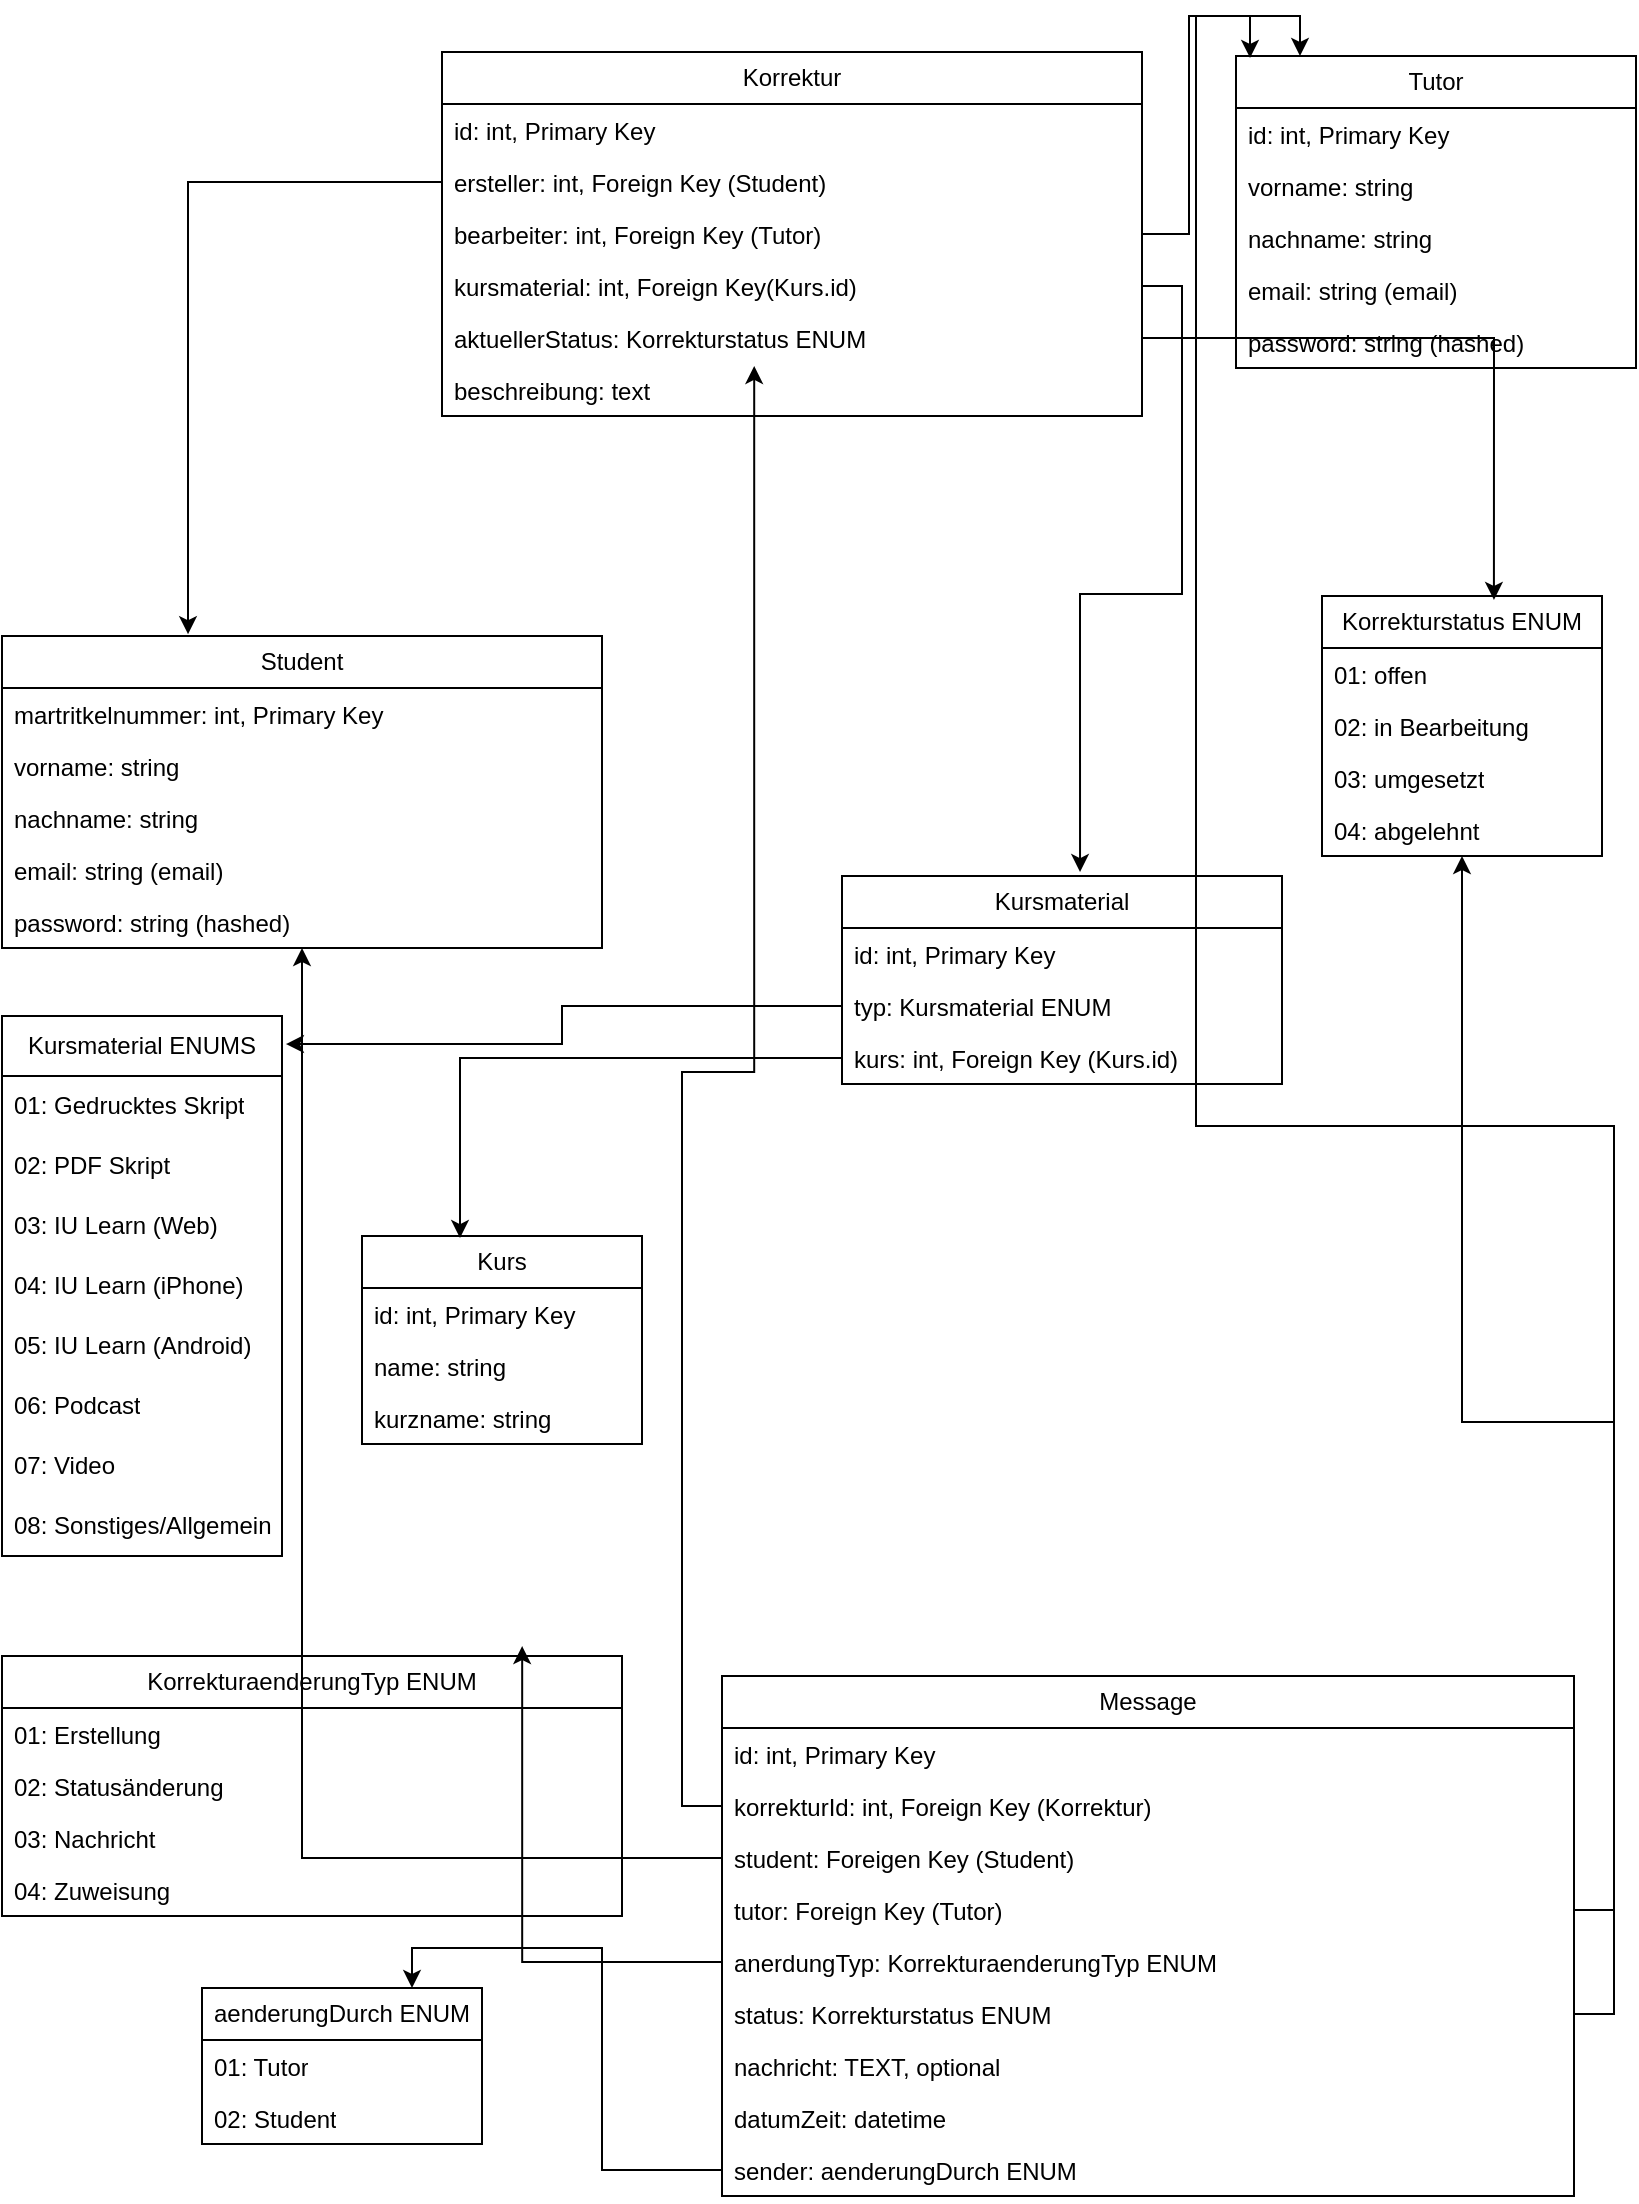 <mxfile version="22.1.18" type="github">
  <diagram id="C5RBs43oDa-KdzZeNtuy" name="Page-1">
    <mxGraphModel dx="1220" dy="830" grid="1" gridSize="10" guides="1" tooltips="1" connect="1" arrows="1" fold="1" page="1" pageScale="1" pageWidth="827" pageHeight="1169" math="0" shadow="0">
      <root>
        <mxCell id="WIyWlLk6GJQsqaUBKTNV-0" />
        <mxCell id="WIyWlLk6GJQsqaUBKTNV-1" parent="WIyWlLk6GJQsqaUBKTNV-0" />
        <mxCell id="bPxgvfkaywGFTIT4NkOG-0" value="Student" style="swimlane;fontStyle=0;childLayout=stackLayout;horizontal=1;startSize=26;fillColor=none;horizontalStack=0;resizeParent=1;resizeParentMax=0;resizeLast=0;collapsible=1;marginBottom=0;whiteSpace=wrap;html=1;" parent="WIyWlLk6GJQsqaUBKTNV-1" vertex="1">
          <mxGeometry x="10" y="330" width="300" height="156" as="geometry" />
        </mxCell>
        <mxCell id="bPxgvfkaywGFTIT4NkOG-1" value="martritkelnummer: int, Primary Key" style="text;strokeColor=none;fillColor=none;align=left;verticalAlign=top;spacingLeft=4;spacingRight=4;overflow=hidden;rotatable=0;points=[[0,0.5],[1,0.5]];portConstraint=eastwest;whiteSpace=wrap;html=1;" parent="bPxgvfkaywGFTIT4NkOG-0" vertex="1">
          <mxGeometry y="26" width="300" height="26" as="geometry" />
        </mxCell>
        <mxCell id="bPxgvfkaywGFTIT4NkOG-2" value="vorname: string" style="text;strokeColor=none;fillColor=none;align=left;verticalAlign=top;spacingLeft=4;spacingRight=4;overflow=hidden;rotatable=0;points=[[0,0.5],[1,0.5]];portConstraint=eastwest;whiteSpace=wrap;html=1;" parent="bPxgvfkaywGFTIT4NkOG-0" vertex="1">
          <mxGeometry y="52" width="300" height="26" as="geometry" />
        </mxCell>
        <mxCell id="bPxgvfkaywGFTIT4NkOG-3" value="nachname: string" style="text;strokeColor=none;fillColor=none;align=left;verticalAlign=top;spacingLeft=4;spacingRight=4;overflow=hidden;rotatable=0;points=[[0,0.5],[1,0.5]];portConstraint=eastwest;whiteSpace=wrap;html=1;" parent="bPxgvfkaywGFTIT4NkOG-0" vertex="1">
          <mxGeometry y="78" width="300" height="26" as="geometry" />
        </mxCell>
        <mxCell id="bPxgvfkaywGFTIT4NkOG-5" value="email: string (email)" style="text;strokeColor=none;fillColor=none;align=left;verticalAlign=top;spacingLeft=4;spacingRight=4;overflow=hidden;rotatable=0;points=[[0,0.5],[1,0.5]];portConstraint=eastwest;whiteSpace=wrap;html=1;" parent="bPxgvfkaywGFTIT4NkOG-0" vertex="1">
          <mxGeometry y="104" width="300" height="26" as="geometry" />
        </mxCell>
        <mxCell id="bPxgvfkaywGFTIT4NkOG-4" value="password: string (hashed)" style="text;strokeColor=none;fillColor=none;align=left;verticalAlign=top;spacingLeft=4;spacingRight=4;overflow=hidden;rotatable=0;points=[[0,0.5],[1,0.5]];portConstraint=eastwest;whiteSpace=wrap;html=1;" parent="bPxgvfkaywGFTIT4NkOG-0" vertex="1">
          <mxGeometry y="130" width="300" height="26" as="geometry" />
        </mxCell>
        <mxCell id="bPxgvfkaywGFTIT4NkOG-6" value="Korrektur" style="swimlane;fontStyle=0;childLayout=stackLayout;horizontal=1;startSize=26;fillColor=none;horizontalStack=0;resizeParent=1;resizeParentMax=0;resizeLast=0;collapsible=1;marginBottom=0;whiteSpace=wrap;html=1;" parent="WIyWlLk6GJQsqaUBKTNV-1" vertex="1">
          <mxGeometry x="230" y="38" width="350" height="182" as="geometry" />
        </mxCell>
        <mxCell id="bPxgvfkaywGFTIT4NkOG-7" value="id: int, Primary Key" style="text;strokeColor=none;fillColor=none;align=left;verticalAlign=top;spacingLeft=4;spacingRight=4;overflow=hidden;rotatable=0;points=[[0,0.5],[1,0.5]];portConstraint=eastwest;whiteSpace=wrap;html=1;" parent="bPxgvfkaywGFTIT4NkOG-6" vertex="1">
          <mxGeometry y="26" width="350" height="26" as="geometry" />
        </mxCell>
        <mxCell id="bPxgvfkaywGFTIT4NkOG-9" value="ersteller: int, Foreign Key (Student)" style="text;strokeColor=none;fillColor=none;align=left;verticalAlign=top;spacingLeft=4;spacingRight=4;overflow=hidden;rotatable=0;points=[[0,0.5],[1,0.5]];portConstraint=eastwest;whiteSpace=wrap;html=1;" parent="bPxgvfkaywGFTIT4NkOG-6" vertex="1">
          <mxGeometry y="52" width="350" height="26" as="geometry" />
        </mxCell>
        <mxCell id="bPxgvfkaywGFTIT4NkOG-21" value="bearbeiter: int, Foreign Key (Tutor)" style="text;strokeColor=none;fillColor=none;align=left;verticalAlign=top;spacingLeft=4;spacingRight=4;overflow=hidden;rotatable=0;points=[[0,0.5],[1,0.5]];portConstraint=eastwest;whiteSpace=wrap;html=1;" parent="bPxgvfkaywGFTIT4NkOG-6" vertex="1">
          <mxGeometry y="78" width="350" height="26" as="geometry" />
        </mxCell>
        <mxCell id="bPxgvfkaywGFTIT4NkOG-20" value="kursmaterial: int, Foreign Key(Kurs.id)" style="text;strokeColor=none;fillColor=none;align=left;verticalAlign=top;spacingLeft=4;spacingRight=4;overflow=hidden;rotatable=0;points=[[0,0.5],[1,0.5]];portConstraint=eastwest;whiteSpace=wrap;html=1;" parent="bPxgvfkaywGFTIT4NkOG-6" vertex="1">
          <mxGeometry y="104" width="350" height="26" as="geometry" />
        </mxCell>
        <mxCell id="fjZKSBfjYPb7qKgHyjaV-31" value="aktuellerStatus: Korrekturstatus ENUM" style="text;strokeColor=none;fillColor=none;align=left;verticalAlign=top;spacingLeft=4;spacingRight=4;overflow=hidden;rotatable=0;points=[[0,0.5],[1,0.5]];portConstraint=eastwest;whiteSpace=wrap;html=1;" parent="bPxgvfkaywGFTIT4NkOG-6" vertex="1">
          <mxGeometry y="130" width="350" height="26" as="geometry" />
        </mxCell>
        <mxCell id="zjOgbDD1m_CQhlYk5wRU-12" value="beschreibung: text" style="text;strokeColor=none;fillColor=none;align=left;verticalAlign=top;spacingLeft=4;spacingRight=4;overflow=hidden;rotatable=0;points=[[0,0.5],[1,0.5]];portConstraint=eastwest;whiteSpace=wrap;html=1;" vertex="1" parent="bPxgvfkaywGFTIT4NkOG-6">
          <mxGeometry y="156" width="350" height="26" as="geometry" />
        </mxCell>
        <mxCell id="bPxgvfkaywGFTIT4NkOG-10" value="Kursmaterial ENUMS" style="swimlane;fontStyle=0;childLayout=stackLayout;horizontal=1;startSize=30;horizontalStack=0;resizeParent=1;resizeParentMax=0;resizeLast=0;collapsible=1;marginBottom=0;whiteSpace=wrap;html=1;" parent="WIyWlLk6GJQsqaUBKTNV-1" vertex="1">
          <mxGeometry x="10" y="520" width="140" height="270" as="geometry" />
        </mxCell>
        <mxCell id="bPxgvfkaywGFTIT4NkOG-11" value="01: Gedrucktes Skript" style="text;strokeColor=none;fillColor=none;align=left;verticalAlign=middle;spacingLeft=4;spacingRight=4;overflow=hidden;points=[[0,0.5],[1,0.5]];portConstraint=eastwest;rotatable=0;whiteSpace=wrap;html=1;" parent="bPxgvfkaywGFTIT4NkOG-10" vertex="1">
          <mxGeometry y="30" width="140" height="30" as="geometry" />
        </mxCell>
        <mxCell id="bPxgvfkaywGFTIT4NkOG-12" value="02: PDF Skript" style="text;strokeColor=none;fillColor=none;align=left;verticalAlign=middle;spacingLeft=4;spacingRight=4;overflow=hidden;points=[[0,0.5],[1,0.5]];portConstraint=eastwest;rotatable=0;whiteSpace=wrap;html=1;" parent="bPxgvfkaywGFTIT4NkOG-10" vertex="1">
          <mxGeometry y="60" width="140" height="30" as="geometry" />
        </mxCell>
        <mxCell id="bPxgvfkaywGFTIT4NkOG-13" value="03: IU Learn (Web)" style="text;strokeColor=none;fillColor=none;align=left;verticalAlign=middle;spacingLeft=4;spacingRight=4;overflow=hidden;points=[[0,0.5],[1,0.5]];portConstraint=eastwest;rotatable=0;whiteSpace=wrap;html=1;" parent="bPxgvfkaywGFTIT4NkOG-10" vertex="1">
          <mxGeometry y="90" width="140" height="30" as="geometry" />
        </mxCell>
        <mxCell id="bPxgvfkaywGFTIT4NkOG-17" value="04: IU Learn (iPhone)" style="text;strokeColor=none;fillColor=none;align=left;verticalAlign=middle;spacingLeft=4;spacingRight=4;overflow=hidden;points=[[0,0.5],[1,0.5]];portConstraint=eastwest;rotatable=0;whiteSpace=wrap;html=1;" parent="bPxgvfkaywGFTIT4NkOG-10" vertex="1">
          <mxGeometry y="120" width="140" height="30" as="geometry" />
        </mxCell>
        <mxCell id="bPxgvfkaywGFTIT4NkOG-16" value="05: IU Learn (Android)" style="text;strokeColor=none;fillColor=none;align=left;verticalAlign=middle;spacingLeft=4;spacingRight=4;overflow=hidden;points=[[0,0.5],[1,0.5]];portConstraint=eastwest;rotatable=0;whiteSpace=wrap;html=1;" parent="bPxgvfkaywGFTIT4NkOG-10" vertex="1">
          <mxGeometry y="150" width="140" height="30" as="geometry" />
        </mxCell>
        <mxCell id="bPxgvfkaywGFTIT4NkOG-15" value="06: Podcast" style="text;strokeColor=none;fillColor=none;align=left;verticalAlign=middle;spacingLeft=4;spacingRight=4;overflow=hidden;points=[[0,0.5],[1,0.5]];portConstraint=eastwest;rotatable=0;whiteSpace=wrap;html=1;" parent="bPxgvfkaywGFTIT4NkOG-10" vertex="1">
          <mxGeometry y="180" width="140" height="30" as="geometry" />
        </mxCell>
        <mxCell id="bPxgvfkaywGFTIT4NkOG-14" value="07: Video" style="text;strokeColor=none;fillColor=none;align=left;verticalAlign=middle;spacingLeft=4;spacingRight=4;overflow=hidden;points=[[0,0.5],[1,0.5]];portConstraint=eastwest;rotatable=0;whiteSpace=wrap;html=1;" parent="bPxgvfkaywGFTIT4NkOG-10" vertex="1">
          <mxGeometry y="210" width="140" height="30" as="geometry" />
        </mxCell>
        <mxCell id="IsxQo_GOoQ3Kodj6nxsD-0" value="08: Sonstiges/Allgemein" style="text;strokeColor=none;fillColor=none;align=left;verticalAlign=middle;spacingLeft=4;spacingRight=4;overflow=hidden;points=[[0,0.5],[1,0.5]];portConstraint=eastwest;rotatable=0;whiteSpace=wrap;html=1;" parent="bPxgvfkaywGFTIT4NkOG-10" vertex="1">
          <mxGeometry y="240" width="140" height="30" as="geometry" />
        </mxCell>
        <mxCell id="bPxgvfkaywGFTIT4NkOG-22" value="Tutor" style="swimlane;fontStyle=0;childLayout=stackLayout;horizontal=1;startSize=26;fillColor=none;horizontalStack=0;resizeParent=1;resizeParentMax=0;resizeLast=0;collapsible=1;marginBottom=0;whiteSpace=wrap;html=1;" parent="WIyWlLk6GJQsqaUBKTNV-1" vertex="1">
          <mxGeometry x="627" y="40" width="200" height="156" as="geometry" />
        </mxCell>
        <mxCell id="bPxgvfkaywGFTIT4NkOG-23" value="id: int, Primary Key" style="text;strokeColor=none;fillColor=none;align=left;verticalAlign=top;spacingLeft=4;spacingRight=4;overflow=hidden;rotatable=0;points=[[0,0.5],[1,0.5]];portConstraint=eastwest;whiteSpace=wrap;html=1;" parent="bPxgvfkaywGFTIT4NkOG-22" vertex="1">
          <mxGeometry y="26" width="200" height="26" as="geometry" />
        </mxCell>
        <mxCell id="bPxgvfkaywGFTIT4NkOG-24" value="vorname: string" style="text;strokeColor=none;fillColor=none;align=left;verticalAlign=top;spacingLeft=4;spacingRight=4;overflow=hidden;rotatable=0;points=[[0,0.5],[1,0.5]];portConstraint=eastwest;whiteSpace=wrap;html=1;" parent="bPxgvfkaywGFTIT4NkOG-22" vertex="1">
          <mxGeometry y="52" width="200" height="26" as="geometry" />
        </mxCell>
        <mxCell id="bPxgvfkaywGFTIT4NkOG-25" value="nachname: string" style="text;strokeColor=none;fillColor=none;align=left;verticalAlign=top;spacingLeft=4;spacingRight=4;overflow=hidden;rotatable=0;points=[[0,0.5],[1,0.5]];portConstraint=eastwest;whiteSpace=wrap;html=1;" parent="bPxgvfkaywGFTIT4NkOG-22" vertex="1">
          <mxGeometry y="78" width="200" height="26" as="geometry" />
        </mxCell>
        <mxCell id="bPxgvfkaywGFTIT4NkOG-27" value="email: string (email)" style="text;strokeColor=none;fillColor=none;align=left;verticalAlign=top;spacingLeft=4;spacingRight=4;overflow=hidden;rotatable=0;points=[[0,0.5],[1,0.5]];portConstraint=eastwest;whiteSpace=wrap;html=1;" parent="bPxgvfkaywGFTIT4NkOG-22" vertex="1">
          <mxGeometry y="104" width="200" height="26" as="geometry" />
        </mxCell>
        <mxCell id="bPxgvfkaywGFTIT4NkOG-26" value="password: string (hashed)" style="text;strokeColor=none;fillColor=none;align=left;verticalAlign=top;spacingLeft=4;spacingRight=4;overflow=hidden;rotatable=0;points=[[0,0.5],[1,0.5]];portConstraint=eastwest;whiteSpace=wrap;html=1;" parent="bPxgvfkaywGFTIT4NkOG-22" vertex="1">
          <mxGeometry y="130" width="200" height="26" as="geometry" />
        </mxCell>
        <mxCell id="6RsVQalu0BboBrOmAdFL-0" value="Kursmaterial" style="swimlane;fontStyle=0;childLayout=stackLayout;horizontal=1;startSize=26;fillColor=none;horizontalStack=0;resizeParent=1;resizeParentMax=0;resizeLast=0;collapsible=1;marginBottom=0;whiteSpace=wrap;html=1;" parent="WIyWlLk6GJQsqaUBKTNV-1" vertex="1">
          <mxGeometry x="430" y="450" width="220" height="104" as="geometry" />
        </mxCell>
        <mxCell id="6RsVQalu0BboBrOmAdFL-1" value="id: int, Primary Key" style="text;strokeColor=none;fillColor=none;align=left;verticalAlign=top;spacingLeft=4;spacingRight=4;overflow=hidden;rotatable=0;points=[[0,0.5],[1,0.5]];portConstraint=eastwest;whiteSpace=wrap;html=1;" parent="6RsVQalu0BboBrOmAdFL-0" vertex="1">
          <mxGeometry y="26" width="220" height="26" as="geometry" />
        </mxCell>
        <mxCell id="6RsVQalu0BboBrOmAdFL-2" value="typ: Kursmaterial ENUM" style="text;strokeColor=none;fillColor=none;align=left;verticalAlign=top;spacingLeft=4;spacingRight=4;overflow=hidden;rotatable=0;points=[[0,0.5],[1,0.5]];portConstraint=eastwest;whiteSpace=wrap;html=1;" parent="6RsVQalu0BboBrOmAdFL-0" vertex="1">
          <mxGeometry y="52" width="220" height="26" as="geometry" />
        </mxCell>
        <mxCell id="6RsVQalu0BboBrOmAdFL-3" value="kurs: int, Foreign Key (Kurs.id)" style="text;strokeColor=none;fillColor=none;align=left;verticalAlign=top;spacingLeft=4;spacingRight=4;overflow=hidden;rotatable=0;points=[[0,0.5],[1,0.5]];portConstraint=eastwest;whiteSpace=wrap;html=1;" parent="6RsVQalu0BboBrOmAdFL-0" vertex="1">
          <mxGeometry y="78" width="220" height="26" as="geometry" />
        </mxCell>
        <mxCell id="IsxQo_GOoQ3Kodj6nxsD-33" value="Kurs" style="swimlane;fontStyle=0;childLayout=stackLayout;horizontal=1;startSize=26;fillColor=none;horizontalStack=0;resizeParent=1;resizeParentMax=0;resizeLast=0;collapsible=1;marginBottom=0;whiteSpace=wrap;html=1;" parent="WIyWlLk6GJQsqaUBKTNV-1" vertex="1">
          <mxGeometry x="190" y="630" width="140" height="104" as="geometry" />
        </mxCell>
        <mxCell id="IsxQo_GOoQ3Kodj6nxsD-34" value="id: int, Primary Key" style="text;strokeColor=none;fillColor=none;align=left;verticalAlign=top;spacingLeft=4;spacingRight=4;overflow=hidden;rotatable=0;points=[[0,0.5],[1,0.5]];portConstraint=eastwest;whiteSpace=wrap;html=1;" parent="IsxQo_GOoQ3Kodj6nxsD-33" vertex="1">
          <mxGeometry y="26" width="140" height="26" as="geometry" />
        </mxCell>
        <mxCell id="IsxQo_GOoQ3Kodj6nxsD-35" value="name: string" style="text;strokeColor=none;fillColor=none;align=left;verticalAlign=top;spacingLeft=4;spacingRight=4;overflow=hidden;rotatable=0;points=[[0,0.5],[1,0.5]];portConstraint=eastwest;whiteSpace=wrap;html=1;" parent="IsxQo_GOoQ3Kodj6nxsD-33" vertex="1">
          <mxGeometry y="52" width="140" height="26" as="geometry" />
        </mxCell>
        <mxCell id="IsxQo_GOoQ3Kodj6nxsD-36" value="kurzname: string" style="text;strokeColor=none;fillColor=none;align=left;verticalAlign=top;spacingLeft=4;spacingRight=4;overflow=hidden;rotatable=0;points=[[0,0.5],[1,0.5]];portConstraint=eastwest;whiteSpace=wrap;html=1;" parent="IsxQo_GOoQ3Kodj6nxsD-33" vertex="1">
          <mxGeometry y="78" width="140" height="26" as="geometry" />
        </mxCell>
        <mxCell id="fjZKSBfjYPb7qKgHyjaV-13" style="edgeStyle=orthogonalEdgeStyle;rounded=0;orthogonalLoop=1;jettySize=auto;html=1;exitX=0;exitY=0.5;exitDx=0;exitDy=0;entryX=1.014;entryY=0.052;entryDx=0;entryDy=0;entryPerimeter=0;" parent="WIyWlLk6GJQsqaUBKTNV-1" source="6RsVQalu0BboBrOmAdFL-2" target="bPxgvfkaywGFTIT4NkOG-10" edge="1">
          <mxGeometry relative="1" as="geometry" />
        </mxCell>
        <mxCell id="fjZKSBfjYPb7qKgHyjaV-22" value="Korrekturstatus ENUM" style="swimlane;fontStyle=0;childLayout=stackLayout;horizontal=1;startSize=26;fillColor=none;horizontalStack=0;resizeParent=1;resizeParentMax=0;resizeLast=0;collapsible=1;marginBottom=0;whiteSpace=wrap;html=1;" parent="WIyWlLk6GJQsqaUBKTNV-1" vertex="1">
          <mxGeometry x="670" y="310" width="140" height="130" as="geometry" />
        </mxCell>
        <mxCell id="fjZKSBfjYPb7qKgHyjaV-23" value="01: offen" style="text;strokeColor=none;fillColor=none;align=left;verticalAlign=top;spacingLeft=4;spacingRight=4;overflow=hidden;rotatable=0;points=[[0,0.5],[1,0.5]];portConstraint=eastwest;whiteSpace=wrap;html=1;" parent="fjZKSBfjYPb7qKgHyjaV-22" vertex="1">
          <mxGeometry y="26" width="140" height="26" as="geometry" />
        </mxCell>
        <mxCell id="fjZKSBfjYPb7qKgHyjaV-24" value="02: in Bearbeitung" style="text;strokeColor=none;fillColor=none;align=left;verticalAlign=top;spacingLeft=4;spacingRight=4;overflow=hidden;rotatable=0;points=[[0,0.5],[1,0.5]];portConstraint=eastwest;whiteSpace=wrap;html=1;" parent="fjZKSBfjYPb7qKgHyjaV-22" vertex="1">
          <mxGeometry y="52" width="140" height="26" as="geometry" />
        </mxCell>
        <mxCell id="fjZKSBfjYPb7qKgHyjaV-25" value="03: umgesetzt" style="text;strokeColor=none;fillColor=none;align=left;verticalAlign=top;spacingLeft=4;spacingRight=4;overflow=hidden;rotatable=0;points=[[0,0.5],[1,0.5]];portConstraint=eastwest;whiteSpace=wrap;html=1;" parent="fjZKSBfjYPb7qKgHyjaV-22" vertex="1">
          <mxGeometry y="78" width="140" height="26" as="geometry" />
        </mxCell>
        <mxCell id="fjZKSBfjYPb7qKgHyjaV-26" value="04: abgelehnt" style="text;strokeColor=none;fillColor=none;align=left;verticalAlign=top;spacingLeft=4;spacingRight=4;overflow=hidden;rotatable=0;points=[[0,0.5],[1,0.5]];portConstraint=eastwest;whiteSpace=wrap;html=1;" parent="fjZKSBfjYPb7qKgHyjaV-22" vertex="1">
          <mxGeometry y="104" width="140" height="26" as="geometry" />
        </mxCell>
        <mxCell id="fjZKSBfjYPb7qKgHyjaV-27" value="KorrekturaenderungTyp ENUM" style="swimlane;fontStyle=0;childLayout=stackLayout;horizontal=1;startSize=26;fillColor=none;horizontalStack=0;resizeParent=1;resizeParentMax=0;resizeLast=0;collapsible=1;marginBottom=0;whiteSpace=wrap;html=1;" parent="WIyWlLk6GJQsqaUBKTNV-1" vertex="1">
          <mxGeometry x="10" y="840" width="310" height="130" as="geometry" />
        </mxCell>
        <mxCell id="fjZKSBfjYPb7qKgHyjaV-38" value="01: Erstellung" style="text;strokeColor=none;fillColor=none;align=left;verticalAlign=top;spacingLeft=4;spacingRight=4;overflow=hidden;rotatable=0;points=[[0,0.5],[1,0.5]];portConstraint=eastwest;whiteSpace=wrap;html=1;" parent="fjZKSBfjYPb7qKgHyjaV-27" vertex="1">
          <mxGeometry y="26" width="310" height="26" as="geometry" />
        </mxCell>
        <mxCell id="fjZKSBfjYPb7qKgHyjaV-28" value="02: Statusänderung" style="text;strokeColor=none;fillColor=none;align=left;verticalAlign=top;spacingLeft=4;spacingRight=4;overflow=hidden;rotatable=0;points=[[0,0.5],[1,0.5]];portConstraint=eastwest;whiteSpace=wrap;html=1;" parent="fjZKSBfjYPb7qKgHyjaV-27" vertex="1">
          <mxGeometry y="52" width="310" height="26" as="geometry" />
        </mxCell>
        <mxCell id="fjZKSBfjYPb7qKgHyjaV-29" value="03: Nachricht" style="text;strokeColor=none;fillColor=none;align=left;verticalAlign=top;spacingLeft=4;spacingRight=4;overflow=hidden;rotatable=0;points=[[0,0.5],[1,0.5]];portConstraint=eastwest;whiteSpace=wrap;html=1;" parent="fjZKSBfjYPb7qKgHyjaV-27" vertex="1">
          <mxGeometry y="78" width="310" height="26" as="geometry" />
        </mxCell>
        <mxCell id="zjOgbDD1m_CQhlYk5wRU-11" value="04: Zuweisung" style="text;strokeColor=none;fillColor=none;align=left;verticalAlign=top;spacingLeft=4;spacingRight=4;overflow=hidden;rotatable=0;points=[[0,0.5],[1,0.5]];portConstraint=eastwest;whiteSpace=wrap;html=1;" vertex="1" parent="fjZKSBfjYPb7qKgHyjaV-27">
          <mxGeometry y="104" width="310" height="26" as="geometry" />
        </mxCell>
        <mxCell id="fjZKSBfjYPb7qKgHyjaV-32" style="edgeStyle=orthogonalEdgeStyle;rounded=0;orthogonalLoop=1;jettySize=auto;html=1;entryX=0.614;entryY=0.015;entryDx=0;entryDy=0;entryPerimeter=0;" parent="WIyWlLk6GJQsqaUBKTNV-1" source="fjZKSBfjYPb7qKgHyjaV-31" target="fjZKSBfjYPb7qKgHyjaV-22" edge="1">
          <mxGeometry relative="1" as="geometry" />
        </mxCell>
        <mxCell id="fjZKSBfjYPb7qKgHyjaV-33" value="Message" style="swimlane;fontStyle=0;childLayout=stackLayout;horizontal=1;startSize=26;fillColor=none;horizontalStack=0;resizeParent=1;resizeParentMax=0;resizeLast=0;collapsible=1;marginBottom=0;whiteSpace=wrap;html=1;" parent="WIyWlLk6GJQsqaUBKTNV-1" vertex="1">
          <mxGeometry x="370" y="850" width="426" height="260" as="geometry" />
        </mxCell>
        <mxCell id="fjZKSBfjYPb7qKgHyjaV-34" value="id: int, Primary Key" style="text;strokeColor=none;fillColor=none;align=left;verticalAlign=top;spacingLeft=4;spacingRight=4;overflow=hidden;rotatable=0;points=[[0,0.5],[1,0.5]];portConstraint=eastwest;whiteSpace=wrap;html=1;" parent="fjZKSBfjYPb7qKgHyjaV-33" vertex="1">
          <mxGeometry y="26" width="426" height="26" as="geometry" />
        </mxCell>
        <mxCell id="fjZKSBfjYPb7qKgHyjaV-35" value="korrekturId: int, Foreign Key (Korrektur)" style="text;strokeColor=none;fillColor=none;align=left;verticalAlign=top;spacingLeft=4;spacingRight=4;overflow=hidden;rotatable=0;points=[[0,0.5],[1,0.5]];portConstraint=eastwest;whiteSpace=wrap;html=1;" parent="fjZKSBfjYPb7qKgHyjaV-33" vertex="1">
          <mxGeometry y="52" width="426" height="26" as="geometry" />
        </mxCell>
        <mxCell id="zjOgbDD1m_CQhlYk5wRU-7" value="student: Foreigen Key (Student)" style="text;strokeColor=none;fillColor=none;align=left;verticalAlign=top;spacingLeft=4;spacingRight=4;overflow=hidden;rotatable=0;points=[[0,0.5],[1,0.5]];portConstraint=eastwest;whiteSpace=wrap;html=1;" vertex="1" parent="fjZKSBfjYPb7qKgHyjaV-33">
          <mxGeometry y="78" width="426" height="26" as="geometry" />
        </mxCell>
        <mxCell id="zjOgbDD1m_CQhlYk5wRU-8" value="tutor: Foreign Key (Tutor)" style="text;strokeColor=none;fillColor=none;align=left;verticalAlign=top;spacingLeft=4;spacingRight=4;overflow=hidden;rotatable=0;points=[[0,0.5],[1,0.5]];portConstraint=eastwest;whiteSpace=wrap;html=1;" vertex="1" parent="fjZKSBfjYPb7qKgHyjaV-33">
          <mxGeometry y="104" width="426" height="26" as="geometry" />
        </mxCell>
        <mxCell id="fjZKSBfjYPb7qKgHyjaV-36" value="anerdungTyp: KorrekturaenderungTyp ENUM" style="text;strokeColor=none;fillColor=none;align=left;verticalAlign=top;spacingLeft=4;spacingRight=4;overflow=hidden;rotatable=0;points=[[0,0.5],[1,0.5]];portConstraint=eastwest;whiteSpace=wrap;html=1;" parent="fjZKSBfjYPb7qKgHyjaV-33" vertex="1">
          <mxGeometry y="130" width="426" height="26" as="geometry" />
        </mxCell>
        <mxCell id="fjZKSBfjYPb7qKgHyjaV-39" value="status: Korrekturstatus ENUM" style="text;strokeColor=none;fillColor=none;align=left;verticalAlign=top;spacingLeft=4;spacingRight=4;overflow=hidden;rotatable=0;points=[[0,0.5],[1,0.5]];portConstraint=eastwest;whiteSpace=wrap;html=1;" parent="fjZKSBfjYPb7qKgHyjaV-33" vertex="1">
          <mxGeometry y="156" width="426" height="26" as="geometry" />
        </mxCell>
        <mxCell id="fjZKSBfjYPb7qKgHyjaV-40" value="nachricht: TEXT, optional" style="text;strokeColor=none;fillColor=none;align=left;verticalAlign=top;spacingLeft=4;spacingRight=4;overflow=hidden;rotatable=0;points=[[0,0.5],[1,0.5]];portConstraint=eastwest;whiteSpace=wrap;html=1;" parent="fjZKSBfjYPb7qKgHyjaV-33" vertex="1">
          <mxGeometry y="182" width="426" height="26" as="geometry" />
        </mxCell>
        <mxCell id="fjZKSBfjYPb7qKgHyjaV-41" value="datumZeit: datetime" style="text;strokeColor=none;fillColor=none;align=left;verticalAlign=top;spacingLeft=4;spacingRight=4;overflow=hidden;rotatable=0;points=[[0,0.5],[1,0.5]];portConstraint=eastwest;whiteSpace=wrap;html=1;" parent="fjZKSBfjYPb7qKgHyjaV-33" vertex="1">
          <mxGeometry y="208" width="426" height="26" as="geometry" />
        </mxCell>
        <mxCell id="fjZKSBfjYPb7qKgHyjaV-42" value="sender: aenderungDurch ENUM" style="text;strokeColor=none;fillColor=none;align=left;verticalAlign=top;spacingLeft=4;spacingRight=4;overflow=hidden;rotatable=0;points=[[0,0.5],[1,0.5]];portConstraint=eastwest;whiteSpace=wrap;html=1;" parent="fjZKSBfjYPb7qKgHyjaV-33" vertex="1">
          <mxGeometry y="234" width="426" height="26" as="geometry" />
        </mxCell>
        <mxCell id="fjZKSBfjYPb7qKgHyjaV-43" value="aenderungDurch ENUM" style="swimlane;fontStyle=0;childLayout=stackLayout;horizontal=1;startSize=26;fillColor=none;horizontalStack=0;resizeParent=1;resizeParentMax=0;resizeLast=0;collapsible=1;marginBottom=0;whiteSpace=wrap;html=1;" parent="WIyWlLk6GJQsqaUBKTNV-1" vertex="1">
          <mxGeometry x="110" y="1006" width="140" height="78" as="geometry" />
        </mxCell>
        <mxCell id="fjZKSBfjYPb7qKgHyjaV-44" value="01: Tutor" style="text;strokeColor=none;fillColor=none;align=left;verticalAlign=top;spacingLeft=4;spacingRight=4;overflow=hidden;rotatable=0;points=[[0,0.5],[1,0.5]];portConstraint=eastwest;whiteSpace=wrap;html=1;" parent="fjZKSBfjYPb7qKgHyjaV-43" vertex="1">
          <mxGeometry y="26" width="140" height="26" as="geometry" />
        </mxCell>
        <mxCell id="fjZKSBfjYPb7qKgHyjaV-45" value="02: Student" style="text;strokeColor=none;fillColor=none;align=left;verticalAlign=top;spacingLeft=4;spacingRight=4;overflow=hidden;rotatable=0;points=[[0,0.5],[1,0.5]];portConstraint=eastwest;whiteSpace=wrap;html=1;" parent="fjZKSBfjYPb7qKgHyjaV-43" vertex="1">
          <mxGeometry y="52" width="140" height="26" as="geometry" />
        </mxCell>
        <mxCell id="fjZKSBfjYPb7qKgHyjaV-47" style="edgeStyle=orthogonalEdgeStyle;rounded=0;orthogonalLoop=1;jettySize=auto;html=1;entryX=0.839;entryY=-0.038;entryDx=0;entryDy=0;entryPerimeter=0;" parent="WIyWlLk6GJQsqaUBKTNV-1" source="fjZKSBfjYPb7qKgHyjaV-36" target="fjZKSBfjYPb7qKgHyjaV-27" edge="1">
          <mxGeometry relative="1" as="geometry" />
        </mxCell>
        <mxCell id="fjZKSBfjYPb7qKgHyjaV-49" style="edgeStyle=orthogonalEdgeStyle;rounded=0;orthogonalLoop=1;jettySize=auto;html=1;entryX=0.75;entryY=0;entryDx=0;entryDy=0;" parent="WIyWlLk6GJQsqaUBKTNV-1" source="fjZKSBfjYPb7qKgHyjaV-42" target="fjZKSBfjYPb7qKgHyjaV-43" edge="1">
          <mxGeometry relative="1" as="geometry" />
        </mxCell>
        <mxCell id="zjOgbDD1m_CQhlYk5wRU-1" style="edgeStyle=orthogonalEdgeStyle;rounded=0;orthogonalLoop=1;jettySize=auto;html=1;entryX=0.16;entryY=0;entryDx=0;entryDy=0;entryPerimeter=0;" edge="1" parent="WIyWlLk6GJQsqaUBKTNV-1" source="bPxgvfkaywGFTIT4NkOG-21" target="bPxgvfkaywGFTIT4NkOG-22">
          <mxGeometry relative="1" as="geometry" />
        </mxCell>
        <mxCell id="zjOgbDD1m_CQhlYk5wRU-2" style="edgeStyle=orthogonalEdgeStyle;rounded=0;orthogonalLoop=1;jettySize=auto;html=1;entryX=0.31;entryY=-0.006;entryDx=0;entryDy=0;entryPerimeter=0;" edge="1" parent="WIyWlLk6GJQsqaUBKTNV-1" source="bPxgvfkaywGFTIT4NkOG-9" target="bPxgvfkaywGFTIT4NkOG-0">
          <mxGeometry relative="1" as="geometry" />
        </mxCell>
        <mxCell id="zjOgbDD1m_CQhlYk5wRU-3" style="edgeStyle=orthogonalEdgeStyle;rounded=0;orthogonalLoop=1;jettySize=auto;html=1;entryX=0.35;entryY=0.01;entryDx=0;entryDy=0;entryPerimeter=0;" edge="1" parent="WIyWlLk6GJQsqaUBKTNV-1" source="6RsVQalu0BboBrOmAdFL-3" target="IsxQo_GOoQ3Kodj6nxsD-33">
          <mxGeometry relative="1" as="geometry" />
        </mxCell>
        <mxCell id="zjOgbDD1m_CQhlYk5wRU-4" style="edgeStyle=orthogonalEdgeStyle;rounded=0;orthogonalLoop=1;jettySize=auto;html=1;entryX=0.541;entryY=-0.019;entryDx=0;entryDy=0;entryPerimeter=0;" edge="1" parent="WIyWlLk6GJQsqaUBKTNV-1" source="bPxgvfkaywGFTIT4NkOG-20" target="6RsVQalu0BboBrOmAdFL-0">
          <mxGeometry relative="1" as="geometry" />
        </mxCell>
        <mxCell id="zjOgbDD1m_CQhlYk5wRU-5" style="edgeStyle=orthogonalEdgeStyle;rounded=0;orthogonalLoop=1;jettySize=auto;html=1;entryX=0.446;entryY=1.038;entryDx=0;entryDy=0;entryPerimeter=0;" edge="1" parent="WIyWlLk6GJQsqaUBKTNV-1" source="fjZKSBfjYPb7qKgHyjaV-35" target="fjZKSBfjYPb7qKgHyjaV-31">
          <mxGeometry relative="1" as="geometry" />
        </mxCell>
        <mxCell id="zjOgbDD1m_CQhlYk5wRU-6" style="edgeStyle=orthogonalEdgeStyle;rounded=0;orthogonalLoop=1;jettySize=auto;html=1;" edge="1" parent="WIyWlLk6GJQsqaUBKTNV-1" source="fjZKSBfjYPb7qKgHyjaV-39" target="fjZKSBfjYPb7qKgHyjaV-22">
          <mxGeometry relative="1" as="geometry" />
        </mxCell>
        <mxCell id="zjOgbDD1m_CQhlYk5wRU-9" style="edgeStyle=orthogonalEdgeStyle;rounded=0;orthogonalLoop=1;jettySize=auto;html=1;entryX=0.035;entryY=0.006;entryDx=0;entryDy=0;entryPerimeter=0;" edge="1" parent="WIyWlLk6GJQsqaUBKTNV-1" source="zjOgbDD1m_CQhlYk5wRU-8" target="bPxgvfkaywGFTIT4NkOG-22">
          <mxGeometry relative="1" as="geometry" />
        </mxCell>
        <mxCell id="zjOgbDD1m_CQhlYk5wRU-10" style="edgeStyle=orthogonalEdgeStyle;rounded=0;orthogonalLoop=1;jettySize=auto;html=1;" edge="1" parent="WIyWlLk6GJQsqaUBKTNV-1" source="zjOgbDD1m_CQhlYk5wRU-7" target="bPxgvfkaywGFTIT4NkOG-0">
          <mxGeometry relative="1" as="geometry" />
        </mxCell>
      </root>
    </mxGraphModel>
  </diagram>
</mxfile>
